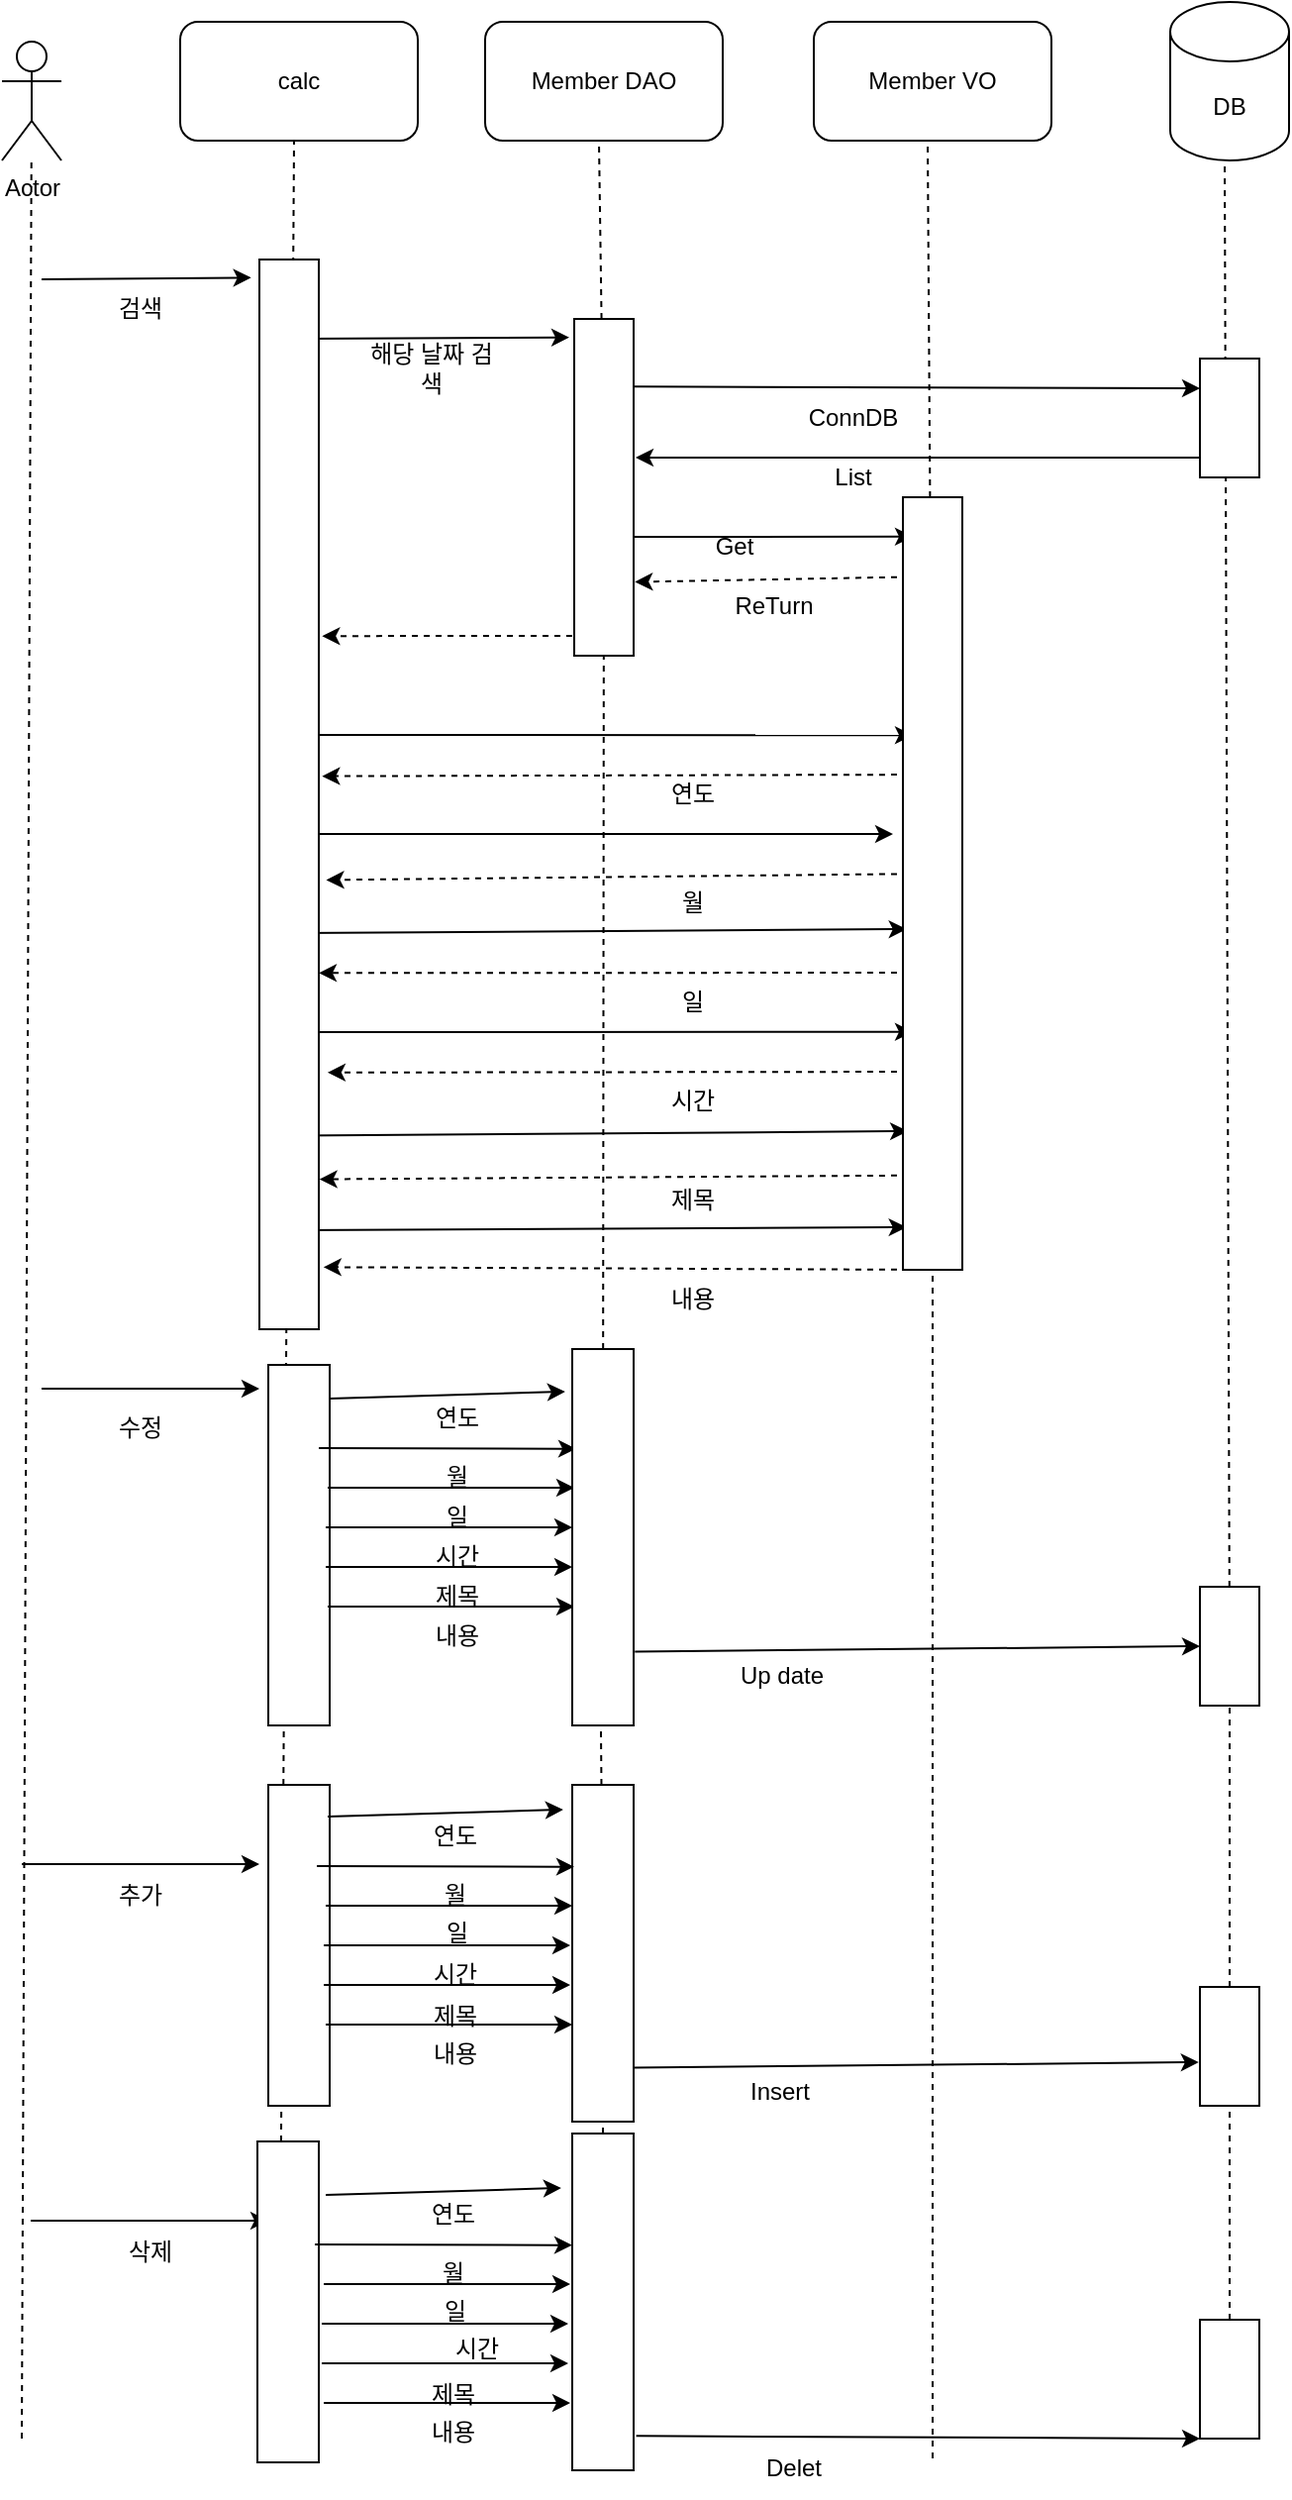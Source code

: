 <mxfile version="21.5.2" type="github">
  <diagram name="페이지-1" id="B76l2u0AhA5cJLtnicNG">
    <mxGraphModel dx="989" dy="510" grid="1" gridSize="10" guides="1" tooltips="1" connect="1" arrows="1" fold="1" page="1" pageScale="1" pageWidth="827" pageHeight="1169" math="0" shadow="0">
      <root>
        <mxCell id="0" />
        <mxCell id="1" parent="0" />
        <mxCell id="_OHsP3wWpLfE6RkFfQZZ-1" value="Actor" style="shape=umlActor;verticalLabelPosition=bottom;verticalAlign=top;html=1;outlineConnect=0;" vertex="1" parent="1">
          <mxGeometry x="50" y="480" width="30" height="60" as="geometry" />
        </mxCell>
        <mxCell id="_OHsP3wWpLfE6RkFfQZZ-2" value="DB" style="shape=cylinder3;whiteSpace=wrap;html=1;boundedLbl=1;backgroundOutline=1;size=15;" vertex="1" parent="1">
          <mxGeometry x="640" y="460" width="60" height="80" as="geometry" />
        </mxCell>
        <mxCell id="_OHsP3wWpLfE6RkFfQZZ-3" value="" style="endArrow=none;html=1;rounded=0;dashed=1;" edge="1" parent="1" target="_OHsP3wWpLfE6RkFfQZZ-1">
          <mxGeometry width="50" height="50" relative="1" as="geometry">
            <mxPoint x="60" y="1690" as="sourcePoint" />
            <mxPoint x="90" y="610" as="targetPoint" />
          </mxGeometry>
        </mxCell>
        <mxCell id="_OHsP3wWpLfE6RkFfQZZ-4" value="calc" style="rounded=1;whiteSpace=wrap;html=1;" vertex="1" parent="1">
          <mxGeometry x="140" y="470" width="120" height="60" as="geometry" />
        </mxCell>
        <mxCell id="_OHsP3wWpLfE6RkFfQZZ-6" value="Member DAO" style="rounded=1;whiteSpace=wrap;html=1;" vertex="1" parent="1">
          <mxGeometry x="294" y="470" width="120" height="60" as="geometry" />
        </mxCell>
        <mxCell id="_OHsP3wWpLfE6RkFfQZZ-7" value="Member VO" style="rounded=1;whiteSpace=wrap;html=1;" vertex="1" parent="1">
          <mxGeometry x="460" y="470" width="120" height="60" as="geometry" />
        </mxCell>
        <mxCell id="_OHsP3wWpLfE6RkFfQZZ-8" value="" style="endArrow=none;html=1;rounded=0;dashed=1;" edge="1" parent="1">
          <mxGeometry width="50" height="50" relative="1" as="geometry">
            <mxPoint x="190" y="1690" as="sourcePoint" />
            <mxPoint x="197.5" y="530" as="targetPoint" />
          </mxGeometry>
        </mxCell>
        <mxCell id="_OHsP3wWpLfE6RkFfQZZ-9" value="" style="endArrow=none;html=1;rounded=0;dashed=1;" edge="1" parent="1" source="_OHsP3wWpLfE6RkFfQZZ-35">
          <mxGeometry width="50" height="50" relative="1" as="geometry">
            <mxPoint x="357" y="1160" as="sourcePoint" />
            <mxPoint x="351.5" y="530" as="targetPoint" />
          </mxGeometry>
        </mxCell>
        <mxCell id="_OHsP3wWpLfE6RkFfQZZ-10" value="" style="endArrow=none;html=1;rounded=0;dashed=1;" edge="1" parent="1" source="_OHsP3wWpLfE6RkFfQZZ-37">
          <mxGeometry width="50" height="50" relative="1" as="geometry">
            <mxPoint x="522" y="1160" as="sourcePoint" />
            <mxPoint x="517.5" y="530" as="targetPoint" />
          </mxGeometry>
        </mxCell>
        <mxCell id="_OHsP3wWpLfE6RkFfQZZ-11" value="" style="endArrow=none;html=1;rounded=0;dashed=1;" edge="1" parent="1" source="_OHsP3wWpLfE6RkFfQZZ-71">
          <mxGeometry width="50" height="50" relative="1" as="geometry">
            <mxPoint x="670" y="1460" as="sourcePoint" />
            <mxPoint x="667.5" y="540" as="targetPoint" />
          </mxGeometry>
        </mxCell>
        <mxCell id="_OHsP3wWpLfE6RkFfQZZ-13" value="" style="endArrow=classic;html=1;rounded=0;entryX=-0.139;entryY=0.017;entryDx=0;entryDy=0;entryPerimeter=0;" edge="1" parent="1" target="_OHsP3wWpLfE6RkFfQZZ-32">
          <mxGeometry width="50" height="50" relative="1" as="geometry">
            <mxPoint x="70" y="600" as="sourcePoint" />
            <mxPoint x="170" y="600" as="targetPoint" />
          </mxGeometry>
        </mxCell>
        <mxCell id="_OHsP3wWpLfE6RkFfQZZ-14" value="" style="endArrow=classic;html=1;rounded=0;entryX=-0.083;entryY=0.055;entryDx=0;entryDy=0;entryPerimeter=0;" edge="1" parent="1" target="_OHsP3wWpLfE6RkFfQZZ-35">
          <mxGeometry width="50" height="50" relative="1" as="geometry">
            <mxPoint x="200" y="630" as="sourcePoint" />
            <mxPoint x="310" y="630" as="targetPoint" />
          </mxGeometry>
        </mxCell>
        <mxCell id="_OHsP3wWpLfE6RkFfQZZ-15" value="" style="endArrow=classic;html=1;rounded=0;entryX=0;entryY=0.25;entryDx=0;entryDy=0;exitX=0.998;exitY=0.201;exitDx=0;exitDy=0;exitPerimeter=0;" edge="1" parent="1" source="_OHsP3wWpLfE6RkFfQZZ-35" target="_OHsP3wWpLfE6RkFfQZZ-34">
          <mxGeometry width="50" height="50" relative="1" as="geometry">
            <mxPoint x="350" y="660" as="sourcePoint" />
            <mxPoint x="650" y="670" as="targetPoint" />
          </mxGeometry>
        </mxCell>
        <mxCell id="_OHsP3wWpLfE6RkFfQZZ-16" value="" style="endArrow=classic;html=1;rounded=0;" edge="1" parent="1">
          <mxGeometry width="50" height="50" relative="1" as="geometry">
            <mxPoint x="670" y="690" as="sourcePoint" />
            <mxPoint x="370" y="690" as="targetPoint" />
          </mxGeometry>
        </mxCell>
        <mxCell id="_OHsP3wWpLfE6RkFfQZZ-17" value="" style="endArrow=classic;html=1;rounded=0;entryX=0.167;entryY=0.051;entryDx=0;entryDy=0;entryPerimeter=0;" edge="1" parent="1" target="_OHsP3wWpLfE6RkFfQZZ-37">
          <mxGeometry width="50" height="50" relative="1" as="geometry">
            <mxPoint x="350" y="730" as="sourcePoint" />
            <mxPoint x="500" y="730" as="targetPoint" />
          </mxGeometry>
        </mxCell>
        <mxCell id="_OHsP3wWpLfE6RkFfQZZ-18" value="" style="endArrow=classic;html=1;rounded=0;dashed=1;entryX=1.021;entryY=0.781;entryDx=0;entryDy=0;entryPerimeter=0;" edge="1" parent="1" target="_OHsP3wWpLfE6RkFfQZZ-35">
          <mxGeometry width="50" height="50" relative="1" as="geometry">
            <mxPoint x="520" y="750" as="sourcePoint" />
            <mxPoint x="380" y="750" as="targetPoint" />
          </mxGeometry>
        </mxCell>
        <mxCell id="_OHsP3wWpLfE6RkFfQZZ-19" value="" style="endArrow=classic;html=1;rounded=0;dashed=1;entryX=1.056;entryY=0.352;entryDx=0;entryDy=0;entryPerimeter=0;" edge="1" parent="1" target="_OHsP3wWpLfE6RkFfQZZ-32">
          <mxGeometry width="50" height="50" relative="1" as="geometry">
            <mxPoint x="350" y="780" as="sourcePoint" />
            <mxPoint x="240" y="790" as="targetPoint" />
          </mxGeometry>
        </mxCell>
        <mxCell id="_OHsP3wWpLfE6RkFfQZZ-20" value="" style="endArrow=classic;html=1;rounded=0;entryX=0.167;entryY=0.308;entryDx=0;entryDy=0;entryPerimeter=0;" edge="1" parent="1" target="_OHsP3wWpLfE6RkFfQZZ-37">
          <mxGeometry width="50" height="50" relative="1" as="geometry">
            <mxPoint x="200" y="830" as="sourcePoint" />
            <mxPoint x="500" y="830" as="targetPoint" />
          </mxGeometry>
        </mxCell>
        <mxCell id="_OHsP3wWpLfE6RkFfQZZ-21" value="" style="endArrow=classic;html=1;rounded=0;dashed=1;entryX=1.056;entryY=0.483;entryDx=0;entryDy=0;entryPerimeter=0;" edge="1" parent="1" target="_OHsP3wWpLfE6RkFfQZZ-32">
          <mxGeometry width="50" height="50" relative="1" as="geometry">
            <mxPoint x="520" y="850" as="sourcePoint" />
            <mxPoint x="220" y="850" as="targetPoint" />
          </mxGeometry>
        </mxCell>
        <mxCell id="_OHsP3wWpLfE6RkFfQZZ-22" value="" style="endArrow=classic;html=1;rounded=0;" edge="1" parent="1">
          <mxGeometry width="50" height="50" relative="1" as="geometry">
            <mxPoint x="200" y="880" as="sourcePoint" />
            <mxPoint x="500" y="880" as="targetPoint" />
          </mxGeometry>
        </mxCell>
        <mxCell id="_OHsP3wWpLfE6RkFfQZZ-23" value="" style="endArrow=classic;html=1;rounded=0;entryX=1.125;entryY=0.58;entryDx=0;entryDy=0;entryPerimeter=0;dashed=1;" edge="1" parent="1" target="_OHsP3wWpLfE6RkFfQZZ-32">
          <mxGeometry width="50" height="50" relative="1" as="geometry">
            <mxPoint x="520" y="900" as="sourcePoint" />
            <mxPoint x="220" y="900" as="targetPoint" />
          </mxGeometry>
        </mxCell>
        <mxCell id="_OHsP3wWpLfE6RkFfQZZ-24" value="" style="endArrow=classic;html=1;rounded=0;entryX=0.062;entryY=0.559;entryDx=0;entryDy=0;entryPerimeter=0;" edge="1" parent="1" target="_OHsP3wWpLfE6RkFfQZZ-37">
          <mxGeometry width="50" height="50" relative="1" as="geometry">
            <mxPoint x="200" y="930" as="sourcePoint" />
            <mxPoint x="490" y="930" as="targetPoint" />
          </mxGeometry>
        </mxCell>
        <mxCell id="_OHsP3wWpLfE6RkFfQZZ-25" value="" style="endArrow=classic;html=1;rounded=0;entryX=1;entryY=0.667;entryDx=0;entryDy=0;entryPerimeter=0;dashed=1;" edge="1" parent="1" target="_OHsP3wWpLfE6RkFfQZZ-32">
          <mxGeometry width="50" height="50" relative="1" as="geometry">
            <mxPoint x="520" y="950" as="sourcePoint" />
            <mxPoint x="230" y="950" as="targetPoint" />
          </mxGeometry>
        </mxCell>
        <mxCell id="_OHsP3wWpLfE6RkFfQZZ-26" value="" style="endArrow=classic;html=1;rounded=0;entryX=0.167;entryY=0.692;entryDx=0;entryDy=0;entryPerimeter=0;" edge="1" parent="1" target="_OHsP3wWpLfE6RkFfQZZ-37">
          <mxGeometry width="50" height="50" relative="1" as="geometry">
            <mxPoint x="200" y="980" as="sourcePoint" />
            <mxPoint x="500" y="980" as="targetPoint" />
          </mxGeometry>
        </mxCell>
        <mxCell id="_OHsP3wWpLfE6RkFfQZZ-27" value="" style="endArrow=classic;html=1;rounded=0;entryX=1.148;entryY=0.76;entryDx=0;entryDy=0;entryPerimeter=0;dashed=1;" edge="1" parent="1" target="_OHsP3wWpLfE6RkFfQZZ-32">
          <mxGeometry width="50" height="50" relative="1" as="geometry">
            <mxPoint x="520" y="1000" as="sourcePoint" />
            <mxPoint x="250" y="1000" as="targetPoint" />
          </mxGeometry>
        </mxCell>
        <mxCell id="_OHsP3wWpLfE6RkFfQZZ-28" value="" style="endArrow=classic;html=1;rounded=0;entryX=0.085;entryY=0.789;entryDx=0;entryDy=0;entryPerimeter=0;" edge="1" parent="1">
          <mxGeometry width="50" height="50" relative="1" as="geometry">
            <mxPoint x="200" y="1032.29" as="sourcePoint" />
            <mxPoint x="507.55" y="1030.0" as="targetPoint" />
          </mxGeometry>
        </mxCell>
        <mxCell id="_OHsP3wWpLfE6RkFfQZZ-29" value="" style="endArrow=classic;html=1;rounded=0;entryX=1.01;entryY=0.837;entryDx=0;entryDy=0;entryPerimeter=0;dashed=1;" edge="1" parent="1">
          <mxGeometry width="50" height="50" relative="1" as="geometry">
            <mxPoint x="520" y="1052.29" as="sourcePoint" />
            <mxPoint x="210.3" y="1054.27" as="targetPoint" />
          </mxGeometry>
        </mxCell>
        <mxCell id="_OHsP3wWpLfE6RkFfQZZ-30" value="" style="endArrow=classic;html=1;rounded=0;entryX=0.062;entryY=0.909;entryDx=0;entryDy=0;entryPerimeter=0;" edge="1" parent="1">
          <mxGeometry width="50" height="50" relative="1" as="geometry">
            <mxPoint x="200" y="1080" as="sourcePoint" />
            <mxPoint x="506.86" y="1078.51" as="targetPoint" />
          </mxGeometry>
        </mxCell>
        <mxCell id="_OHsP3wWpLfE6RkFfQZZ-31" value="" style="endArrow=classic;html=1;rounded=0;entryX=1.079;entryY=0.916;entryDx=0;entryDy=0;entryPerimeter=0;dashed=1;" edge="1" parent="1">
          <mxGeometry width="50" height="50" relative="1" as="geometry">
            <mxPoint x="520" y="1100" as="sourcePoint" />
            <mxPoint x="212.37" y="1098.64" as="targetPoint" />
          </mxGeometry>
        </mxCell>
        <mxCell id="_OHsP3wWpLfE6RkFfQZZ-32" value="" style="rounded=0;whiteSpace=wrap;html=1;" vertex="1" parent="1">
          <mxGeometry x="180" y="590" width="30" height="540" as="geometry" />
        </mxCell>
        <mxCell id="_OHsP3wWpLfE6RkFfQZZ-34" value="" style="rounded=0;whiteSpace=wrap;html=1;" vertex="1" parent="1">
          <mxGeometry x="655" y="640" width="30" height="60" as="geometry" />
        </mxCell>
        <mxCell id="_OHsP3wWpLfE6RkFfQZZ-36" value="" style="endArrow=none;html=1;rounded=0;dashed=1;" edge="1" parent="1" target="_OHsP3wWpLfE6RkFfQZZ-35">
          <mxGeometry width="50" height="50" relative="1" as="geometry">
            <mxPoint x="353.59" y="1140" as="sourcePoint" />
            <mxPoint x="351.5" y="530" as="targetPoint" />
          </mxGeometry>
        </mxCell>
        <mxCell id="_OHsP3wWpLfE6RkFfQZZ-35" value="" style="rounded=0;whiteSpace=wrap;html=1;" vertex="1" parent="1">
          <mxGeometry x="339" y="620" width="30" height="170" as="geometry" />
        </mxCell>
        <mxCell id="_OHsP3wWpLfE6RkFfQZZ-38" value="" style="endArrow=none;html=1;rounded=0;dashed=1;" edge="1" parent="1" target="_OHsP3wWpLfE6RkFfQZZ-37">
          <mxGeometry width="50" height="50" relative="1" as="geometry">
            <mxPoint x="520" y="1700" as="sourcePoint" />
            <mxPoint x="517.5" y="530" as="targetPoint" />
          </mxGeometry>
        </mxCell>
        <mxCell id="_OHsP3wWpLfE6RkFfQZZ-37" value="" style="rounded=0;whiteSpace=wrap;html=1;" vertex="1" parent="1">
          <mxGeometry x="505" y="710" width="30" height="390" as="geometry" />
        </mxCell>
        <mxCell id="_OHsP3wWpLfE6RkFfQZZ-39" value="검색" style="text;html=1;strokeColor=none;fillColor=none;align=center;verticalAlign=middle;whiteSpace=wrap;rounded=0;" vertex="1" parent="1">
          <mxGeometry x="90" y="600" width="60" height="30" as="geometry" />
        </mxCell>
        <mxCell id="_OHsP3wWpLfE6RkFfQZZ-40" value="해당 날짜 검색" style="text;html=1;strokeColor=none;fillColor=none;align=center;verticalAlign=middle;whiteSpace=wrap;rounded=0;" vertex="1" parent="1">
          <mxGeometry x="234" y="630" width="66" height="30" as="geometry" />
        </mxCell>
        <mxCell id="_OHsP3wWpLfE6RkFfQZZ-41" value="ConnDB" style="text;html=1;strokeColor=none;fillColor=none;align=center;verticalAlign=middle;whiteSpace=wrap;rounded=0;" vertex="1" parent="1">
          <mxGeometry x="450" y="655" width="60" height="30" as="geometry" />
        </mxCell>
        <mxCell id="_OHsP3wWpLfE6RkFfQZZ-42" value="List" style="text;html=1;strokeColor=none;fillColor=none;align=center;verticalAlign=middle;whiteSpace=wrap;rounded=0;" vertex="1" parent="1">
          <mxGeometry x="450" y="685" width="60" height="30" as="geometry" />
        </mxCell>
        <mxCell id="_OHsP3wWpLfE6RkFfQZZ-43" value="Get" style="text;html=1;strokeColor=none;fillColor=none;align=center;verticalAlign=middle;whiteSpace=wrap;rounded=0;" vertex="1" parent="1">
          <mxGeometry x="390" y="720" width="60" height="30" as="geometry" />
        </mxCell>
        <mxCell id="_OHsP3wWpLfE6RkFfQZZ-44" value="ReTurn" style="text;html=1;strokeColor=none;fillColor=none;align=center;verticalAlign=middle;whiteSpace=wrap;rounded=0;" vertex="1" parent="1">
          <mxGeometry x="410" y="750" width="60" height="30" as="geometry" />
        </mxCell>
        <mxCell id="_OHsP3wWpLfE6RkFfQZZ-45" value="연도" style="text;html=1;strokeColor=none;fillColor=none;align=center;verticalAlign=middle;whiteSpace=wrap;rounded=0;" vertex="1" parent="1">
          <mxGeometry x="369" y="845" width="60" height="30" as="geometry" />
        </mxCell>
        <mxCell id="_OHsP3wWpLfE6RkFfQZZ-46" value="월" style="text;html=1;strokeColor=none;fillColor=none;align=center;verticalAlign=middle;whiteSpace=wrap;rounded=0;" vertex="1" parent="1">
          <mxGeometry x="369" y="900" width="60" height="30" as="geometry" />
        </mxCell>
        <mxCell id="_OHsP3wWpLfE6RkFfQZZ-47" value="일" style="text;html=1;strokeColor=none;fillColor=none;align=center;verticalAlign=middle;whiteSpace=wrap;rounded=0;" vertex="1" parent="1">
          <mxGeometry x="369" y="950" width="60" height="30" as="geometry" />
        </mxCell>
        <mxCell id="_OHsP3wWpLfE6RkFfQZZ-48" value="시간" style="text;html=1;strokeColor=none;fillColor=none;align=center;verticalAlign=middle;whiteSpace=wrap;rounded=0;" vertex="1" parent="1">
          <mxGeometry x="369" y="1000" width="60" height="30" as="geometry" />
        </mxCell>
        <mxCell id="_OHsP3wWpLfE6RkFfQZZ-49" value="제목" style="text;html=1;strokeColor=none;fillColor=none;align=center;verticalAlign=middle;whiteSpace=wrap;rounded=0;" vertex="1" parent="1">
          <mxGeometry x="369" y="1050" width="60" height="30" as="geometry" />
        </mxCell>
        <mxCell id="_OHsP3wWpLfE6RkFfQZZ-50" value="내용" style="text;html=1;strokeColor=none;fillColor=none;align=center;verticalAlign=middle;whiteSpace=wrap;rounded=0;" vertex="1" parent="1">
          <mxGeometry x="369" y="1100" width="60" height="30" as="geometry" />
        </mxCell>
        <mxCell id="_OHsP3wWpLfE6RkFfQZZ-52" value="" style="endArrow=classic;html=1;rounded=0;" edge="1" parent="1">
          <mxGeometry width="50" height="50" relative="1" as="geometry">
            <mxPoint x="70" y="1160" as="sourcePoint" />
            <mxPoint x="180" y="1160" as="targetPoint" />
          </mxGeometry>
        </mxCell>
        <mxCell id="_OHsP3wWpLfE6RkFfQZZ-53" value="" style="rounded=0;whiteSpace=wrap;html=1;" vertex="1" parent="1">
          <mxGeometry x="184.5" y="1148" width="31" height="182" as="geometry" />
        </mxCell>
        <mxCell id="_OHsP3wWpLfE6RkFfQZZ-54" value="수정" style="text;html=1;strokeColor=none;fillColor=none;align=center;verticalAlign=middle;whiteSpace=wrap;rounded=0;" vertex="1" parent="1">
          <mxGeometry x="90" y="1165" width="60" height="30" as="geometry" />
        </mxCell>
        <mxCell id="_OHsP3wWpLfE6RkFfQZZ-56" value="" style="endArrow=none;html=1;rounded=0;dashed=1;" edge="1" parent="1" source="_OHsP3wWpLfE6RkFfQZZ-78">
          <mxGeometry width="50" height="50" relative="1" as="geometry">
            <mxPoint x="350" y="1560" as="sourcePoint" />
            <mxPoint x="352.477" y="1330" as="targetPoint" />
          </mxGeometry>
        </mxCell>
        <mxCell id="_OHsP3wWpLfE6RkFfQZZ-57" value="" style="endArrow=classic;html=1;rounded=0;entryX=-0.115;entryY=0.113;entryDx=0;entryDy=0;entryPerimeter=0;" edge="1" parent="1">
          <mxGeometry width="50" height="50" relative="1" as="geometry">
            <mxPoint x="215.5" y="1165" as="sourcePoint" />
            <mxPoint x="334.435" y="1161.47" as="targetPoint" />
          </mxGeometry>
        </mxCell>
        <mxCell id="_OHsP3wWpLfE6RkFfQZZ-58" value="" style="endArrow=classic;html=1;rounded=0;" edge="1" parent="1">
          <mxGeometry width="50" height="50" relative="1" as="geometry">
            <mxPoint x="210" y="1190" as="sourcePoint" />
            <mxPoint x="340" y="1190.34" as="targetPoint" />
          </mxGeometry>
        </mxCell>
        <mxCell id="_OHsP3wWpLfE6RkFfQZZ-59" value="" style="endArrow=classic;html=1;rounded=0;" edge="1" parent="1">
          <mxGeometry width="50" height="50" relative="1" as="geometry">
            <mxPoint x="214.5" y="1210" as="sourcePoint" />
            <mxPoint x="339" y="1210" as="targetPoint" />
          </mxGeometry>
        </mxCell>
        <mxCell id="_OHsP3wWpLfE6RkFfQZZ-60" value="" style="endArrow=classic;html=1;rounded=0;" edge="1" parent="1">
          <mxGeometry width="50" height="50" relative="1" as="geometry">
            <mxPoint x="213.5" y="1230" as="sourcePoint" />
            <mxPoint x="338" y="1230" as="targetPoint" />
          </mxGeometry>
        </mxCell>
        <mxCell id="_OHsP3wWpLfE6RkFfQZZ-61" value="" style="endArrow=classic;html=1;rounded=0;" edge="1" parent="1">
          <mxGeometry width="50" height="50" relative="1" as="geometry">
            <mxPoint x="213.5" y="1250" as="sourcePoint" />
            <mxPoint x="338" y="1250" as="targetPoint" />
          </mxGeometry>
        </mxCell>
        <mxCell id="_OHsP3wWpLfE6RkFfQZZ-62" value="" style="endArrow=classic;html=1;rounded=0;" edge="1" parent="1">
          <mxGeometry width="50" height="50" relative="1" as="geometry">
            <mxPoint x="214.5" y="1270" as="sourcePoint" />
            <mxPoint x="339" y="1270" as="targetPoint" />
          </mxGeometry>
        </mxCell>
        <mxCell id="_OHsP3wWpLfE6RkFfQZZ-64" value="연도" style="text;html=1;strokeColor=none;fillColor=none;align=center;verticalAlign=middle;whiteSpace=wrap;rounded=0;" vertex="1" parent="1">
          <mxGeometry x="250" y="1160" width="60" height="30" as="geometry" />
        </mxCell>
        <mxCell id="_OHsP3wWpLfE6RkFfQZZ-66" value="월" style="text;html=1;strokeColor=none;fillColor=none;align=center;verticalAlign=middle;whiteSpace=wrap;rounded=0;" vertex="1" parent="1">
          <mxGeometry x="250" y="1190" width="60" height="30" as="geometry" />
        </mxCell>
        <mxCell id="_OHsP3wWpLfE6RkFfQZZ-67" value="일" style="text;html=1;strokeColor=none;fillColor=none;align=center;verticalAlign=middle;whiteSpace=wrap;rounded=0;" vertex="1" parent="1">
          <mxGeometry x="250" y="1210" width="60" height="30" as="geometry" />
        </mxCell>
        <mxCell id="_OHsP3wWpLfE6RkFfQZZ-68" value="시간" style="text;html=1;strokeColor=none;fillColor=none;align=center;verticalAlign=middle;whiteSpace=wrap;rounded=0;" vertex="1" parent="1">
          <mxGeometry x="250" y="1230" width="60" height="30" as="geometry" />
        </mxCell>
        <mxCell id="_OHsP3wWpLfE6RkFfQZZ-69" value="제목" style="text;html=1;strokeColor=none;fillColor=none;align=center;verticalAlign=middle;whiteSpace=wrap;rounded=0;" vertex="1" parent="1">
          <mxGeometry x="250" y="1250" width="60" height="30" as="geometry" />
        </mxCell>
        <mxCell id="_OHsP3wWpLfE6RkFfQZZ-70" value="내용" style="text;html=1;strokeColor=none;fillColor=none;align=center;verticalAlign=middle;whiteSpace=wrap;rounded=0;" vertex="1" parent="1">
          <mxGeometry x="250" y="1270" width="60" height="30" as="geometry" />
        </mxCell>
        <mxCell id="_OHsP3wWpLfE6RkFfQZZ-72" value="" style="endArrow=none;html=1;rounded=0;dashed=1;" edge="1" parent="1" source="_OHsP3wWpLfE6RkFfQZZ-125" target="_OHsP3wWpLfE6RkFfQZZ-71">
          <mxGeometry width="50" height="50" relative="1" as="geometry">
            <mxPoint x="670" y="1690" as="sourcePoint" />
            <mxPoint x="667.5" y="540" as="targetPoint" />
          </mxGeometry>
        </mxCell>
        <mxCell id="_OHsP3wWpLfE6RkFfQZZ-71" value="" style="rounded=0;whiteSpace=wrap;html=1;" vertex="1" parent="1">
          <mxGeometry x="655" y="1260" width="30" height="60" as="geometry" />
        </mxCell>
        <mxCell id="_OHsP3wWpLfE6RkFfQZZ-73" value="" style="endArrow=classic;html=1;rounded=0;exitX=1.02;exitY=0.804;exitDx=0;exitDy=0;exitPerimeter=0;entryX=0;entryY=0.5;entryDx=0;entryDy=0;" edge="1" parent="1" target="_OHsP3wWpLfE6RkFfQZZ-71">
          <mxGeometry width="50" height="50" relative="1" as="geometry">
            <mxPoint x="369.62" y="1292.76" as="sourcePoint" />
            <mxPoint x="460" y="1290" as="targetPoint" />
          </mxGeometry>
        </mxCell>
        <mxCell id="_OHsP3wWpLfE6RkFfQZZ-74" value="Up date" style="text;html=1;strokeColor=none;fillColor=none;align=center;verticalAlign=middle;whiteSpace=wrap;rounded=0;" vertex="1" parent="1">
          <mxGeometry x="414" y="1290" width="60" height="30" as="geometry" />
        </mxCell>
        <mxCell id="_OHsP3wWpLfE6RkFfQZZ-76" value="" style="rounded=0;whiteSpace=wrap;html=1;" vertex="1" parent="1">
          <mxGeometry x="184.5" y="1360" width="31" height="162" as="geometry" />
        </mxCell>
        <mxCell id="_OHsP3wWpLfE6RkFfQZZ-77" value="" style="rounded=0;whiteSpace=wrap;html=1;" vertex="1" parent="1">
          <mxGeometry x="338" y="1140" width="31" height="190" as="geometry" />
        </mxCell>
        <mxCell id="_OHsP3wWpLfE6RkFfQZZ-79" value="" style="endArrow=none;html=1;rounded=0;dashed=1;" edge="1" parent="1" source="_OHsP3wWpLfE6RkFfQZZ-111" target="_OHsP3wWpLfE6RkFfQZZ-78">
          <mxGeometry width="50" height="50" relative="1" as="geometry">
            <mxPoint x="353" y="1690" as="sourcePoint" />
            <mxPoint x="352.477" y="1330" as="targetPoint" />
          </mxGeometry>
        </mxCell>
        <mxCell id="_OHsP3wWpLfE6RkFfQZZ-78" value="" style="rounded=0;whiteSpace=wrap;html=1;" vertex="1" parent="1">
          <mxGeometry x="338" y="1360" width="31" height="170" as="geometry" />
        </mxCell>
        <mxCell id="_OHsP3wWpLfE6RkFfQZZ-80" value="" style="rounded=0;whiteSpace=wrap;html=1;" vertex="1" parent="1">
          <mxGeometry x="655" y="1462" width="30" height="60" as="geometry" />
        </mxCell>
        <mxCell id="_OHsP3wWpLfE6RkFfQZZ-92" value="" style="endArrow=classic;html=1;rounded=0;entryX=-0.115;entryY=0.113;entryDx=0;entryDy=0;entryPerimeter=0;" edge="1" parent="1">
          <mxGeometry width="50" height="50" relative="1" as="geometry">
            <mxPoint x="214.5" y="1376" as="sourcePoint" />
            <mxPoint x="333.435" y="1372.47" as="targetPoint" />
          </mxGeometry>
        </mxCell>
        <mxCell id="_OHsP3wWpLfE6RkFfQZZ-93" value="" style="endArrow=classic;html=1;rounded=0;" edge="1" parent="1">
          <mxGeometry width="50" height="50" relative="1" as="geometry">
            <mxPoint x="209" y="1401" as="sourcePoint" />
            <mxPoint x="339" y="1401.34" as="targetPoint" />
          </mxGeometry>
        </mxCell>
        <mxCell id="_OHsP3wWpLfE6RkFfQZZ-94" value="" style="endArrow=classic;html=1;rounded=0;" edge="1" parent="1">
          <mxGeometry width="50" height="50" relative="1" as="geometry">
            <mxPoint x="213.5" y="1421" as="sourcePoint" />
            <mxPoint x="338" y="1421" as="targetPoint" />
          </mxGeometry>
        </mxCell>
        <mxCell id="_OHsP3wWpLfE6RkFfQZZ-95" value="" style="endArrow=classic;html=1;rounded=0;" edge="1" parent="1">
          <mxGeometry width="50" height="50" relative="1" as="geometry">
            <mxPoint x="212.5" y="1441" as="sourcePoint" />
            <mxPoint x="337" y="1441" as="targetPoint" />
          </mxGeometry>
        </mxCell>
        <mxCell id="_OHsP3wWpLfE6RkFfQZZ-96" value="" style="endArrow=classic;html=1;rounded=0;" edge="1" parent="1">
          <mxGeometry width="50" height="50" relative="1" as="geometry">
            <mxPoint x="212.5" y="1461" as="sourcePoint" />
            <mxPoint x="337" y="1461" as="targetPoint" />
          </mxGeometry>
        </mxCell>
        <mxCell id="_OHsP3wWpLfE6RkFfQZZ-97" value="" style="endArrow=classic;html=1;rounded=0;" edge="1" parent="1">
          <mxGeometry width="50" height="50" relative="1" as="geometry">
            <mxPoint x="213.5" y="1481" as="sourcePoint" />
            <mxPoint x="338" y="1481" as="targetPoint" />
          </mxGeometry>
        </mxCell>
        <mxCell id="_OHsP3wWpLfE6RkFfQZZ-98" value="연도" style="text;html=1;strokeColor=none;fillColor=none;align=center;verticalAlign=middle;whiteSpace=wrap;rounded=0;" vertex="1" parent="1">
          <mxGeometry x="249" y="1371" width="60" height="30" as="geometry" />
        </mxCell>
        <mxCell id="_OHsP3wWpLfE6RkFfQZZ-99" value="월" style="text;html=1;strokeColor=none;fillColor=none;align=center;verticalAlign=middle;whiteSpace=wrap;rounded=0;" vertex="1" parent="1">
          <mxGeometry x="249" y="1401" width="60" height="30" as="geometry" />
        </mxCell>
        <mxCell id="_OHsP3wWpLfE6RkFfQZZ-100" value="시간" style="text;html=1;strokeColor=none;fillColor=none;align=center;verticalAlign=middle;whiteSpace=wrap;rounded=0;" vertex="1" parent="1">
          <mxGeometry x="249" y="1441" width="60" height="30" as="geometry" />
        </mxCell>
        <mxCell id="_OHsP3wWpLfE6RkFfQZZ-101" value="내용" style="text;html=1;strokeColor=none;fillColor=none;align=center;verticalAlign=middle;whiteSpace=wrap;rounded=0;" vertex="1" parent="1">
          <mxGeometry x="249" y="1481" width="60" height="30" as="geometry" />
        </mxCell>
        <mxCell id="_OHsP3wWpLfE6RkFfQZZ-102" value="일" style="text;html=1;strokeColor=none;fillColor=none;align=center;verticalAlign=middle;whiteSpace=wrap;rounded=0;" vertex="1" parent="1">
          <mxGeometry x="250" y="1420" width="60" height="30" as="geometry" />
        </mxCell>
        <mxCell id="_OHsP3wWpLfE6RkFfQZZ-103" value="제목" style="text;html=1;strokeColor=none;fillColor=none;align=center;verticalAlign=middle;whiteSpace=wrap;rounded=0;" vertex="1" parent="1">
          <mxGeometry x="249" y="1462" width="60" height="30" as="geometry" />
        </mxCell>
        <mxCell id="_OHsP3wWpLfE6RkFfQZZ-104" value="" style="endArrow=classic;html=1;rounded=0;" edge="1" parent="1">
          <mxGeometry width="50" height="50" relative="1" as="geometry">
            <mxPoint x="60" y="1400" as="sourcePoint" />
            <mxPoint x="180" y="1400" as="targetPoint" />
          </mxGeometry>
        </mxCell>
        <mxCell id="_OHsP3wWpLfE6RkFfQZZ-105" value="추가" style="text;html=1;strokeColor=none;fillColor=none;align=center;verticalAlign=middle;whiteSpace=wrap;rounded=0;" vertex="1" parent="1">
          <mxGeometry x="90" y="1401" width="60" height="30" as="geometry" />
        </mxCell>
        <mxCell id="_OHsP3wWpLfE6RkFfQZZ-106" value="" style="endArrow=classic;html=1;rounded=0;exitX=1.02;exitY=0.804;exitDx=0;exitDy=0;exitPerimeter=0;entryX=0;entryY=0.5;entryDx=0;entryDy=0;" edge="1" parent="1">
          <mxGeometry width="50" height="50" relative="1" as="geometry">
            <mxPoint x="369.0" y="1502.76" as="sourcePoint" />
            <mxPoint x="654.38" y="1500" as="targetPoint" />
          </mxGeometry>
        </mxCell>
        <mxCell id="_OHsP3wWpLfE6RkFfQZZ-107" value="Insert" style="text;html=1;strokeColor=none;fillColor=none;align=center;verticalAlign=middle;whiteSpace=wrap;rounded=0;" vertex="1" parent="1">
          <mxGeometry x="413.38" y="1500" width="60" height="30" as="geometry" />
        </mxCell>
        <mxCell id="_OHsP3wWpLfE6RkFfQZZ-108" value="" style="endArrow=classic;html=1;rounded=0;" edge="1" parent="1">
          <mxGeometry width="50" height="50" relative="1" as="geometry">
            <mxPoint x="64.5" y="1580" as="sourcePoint" />
            <mxPoint x="184.5" y="1580" as="targetPoint" />
          </mxGeometry>
        </mxCell>
        <mxCell id="_OHsP3wWpLfE6RkFfQZZ-109" value="삭제" style="text;html=1;strokeColor=none;fillColor=none;align=center;verticalAlign=middle;whiteSpace=wrap;rounded=0;" vertex="1" parent="1">
          <mxGeometry x="94.5" y="1581" width="60" height="30" as="geometry" />
        </mxCell>
        <mxCell id="_OHsP3wWpLfE6RkFfQZZ-110" value="" style="rounded=0;whiteSpace=wrap;html=1;" vertex="1" parent="1">
          <mxGeometry x="179" y="1540" width="31" height="162" as="geometry" />
        </mxCell>
        <mxCell id="_OHsP3wWpLfE6RkFfQZZ-112" value="" style="endArrow=none;html=1;rounded=0;dashed=1;" edge="1" parent="1" target="_OHsP3wWpLfE6RkFfQZZ-111">
          <mxGeometry width="50" height="50" relative="1" as="geometry">
            <mxPoint x="353" y="1690" as="sourcePoint" />
            <mxPoint x="353" y="1530" as="targetPoint" />
          </mxGeometry>
        </mxCell>
        <mxCell id="_OHsP3wWpLfE6RkFfQZZ-111" value="" style="rounded=0;whiteSpace=wrap;html=1;" vertex="1" parent="1">
          <mxGeometry x="338" y="1536" width="31" height="170" as="geometry" />
        </mxCell>
        <mxCell id="_OHsP3wWpLfE6RkFfQZZ-113" value="" style="endArrow=classic;html=1;rounded=0;entryX=-0.115;entryY=0.113;entryDx=0;entryDy=0;entryPerimeter=0;" edge="1" parent="1">
          <mxGeometry width="50" height="50" relative="1" as="geometry">
            <mxPoint x="213.5" y="1567" as="sourcePoint" />
            <mxPoint x="332.435" y="1563.47" as="targetPoint" />
          </mxGeometry>
        </mxCell>
        <mxCell id="_OHsP3wWpLfE6RkFfQZZ-114" value="" style="endArrow=classic;html=1;rounded=0;" edge="1" parent="1">
          <mxGeometry width="50" height="50" relative="1" as="geometry">
            <mxPoint x="208" y="1592" as="sourcePoint" />
            <mxPoint x="338" y="1592.34" as="targetPoint" />
          </mxGeometry>
        </mxCell>
        <mxCell id="_OHsP3wWpLfE6RkFfQZZ-115" value="" style="endArrow=classic;html=1;rounded=0;" edge="1" parent="1">
          <mxGeometry width="50" height="50" relative="1" as="geometry">
            <mxPoint x="212.5" y="1612" as="sourcePoint" />
            <mxPoint x="337" y="1612" as="targetPoint" />
          </mxGeometry>
        </mxCell>
        <mxCell id="_OHsP3wWpLfE6RkFfQZZ-116" value="" style="endArrow=classic;html=1;rounded=0;" edge="1" parent="1">
          <mxGeometry width="50" height="50" relative="1" as="geometry">
            <mxPoint x="211.5" y="1632" as="sourcePoint" />
            <mxPoint x="336" y="1632" as="targetPoint" />
          </mxGeometry>
        </mxCell>
        <mxCell id="_OHsP3wWpLfE6RkFfQZZ-117" value="" style="endArrow=classic;html=1;rounded=0;" edge="1" parent="1">
          <mxGeometry width="50" height="50" relative="1" as="geometry">
            <mxPoint x="211.5" y="1652" as="sourcePoint" />
            <mxPoint x="336" y="1652" as="targetPoint" />
          </mxGeometry>
        </mxCell>
        <mxCell id="_OHsP3wWpLfE6RkFfQZZ-118" value="" style="endArrow=classic;html=1;rounded=0;" edge="1" parent="1">
          <mxGeometry width="50" height="50" relative="1" as="geometry">
            <mxPoint x="212.5" y="1672" as="sourcePoint" />
            <mxPoint x="337" y="1672" as="targetPoint" />
          </mxGeometry>
        </mxCell>
        <mxCell id="_OHsP3wWpLfE6RkFfQZZ-119" value="연도" style="text;html=1;strokeColor=none;fillColor=none;align=center;verticalAlign=middle;whiteSpace=wrap;rounded=0;" vertex="1" parent="1">
          <mxGeometry x="248" y="1562" width="60" height="30" as="geometry" />
        </mxCell>
        <mxCell id="_OHsP3wWpLfE6RkFfQZZ-120" value="월" style="text;html=1;strokeColor=none;fillColor=none;align=center;verticalAlign=middle;whiteSpace=wrap;rounded=0;" vertex="1" parent="1">
          <mxGeometry x="248" y="1592" width="60" height="30" as="geometry" />
        </mxCell>
        <mxCell id="_OHsP3wWpLfE6RkFfQZZ-121" value="내용" style="text;html=1;strokeColor=none;fillColor=none;align=center;verticalAlign=middle;whiteSpace=wrap;rounded=0;" vertex="1" parent="1">
          <mxGeometry x="248" y="1672" width="60" height="30" as="geometry" />
        </mxCell>
        <mxCell id="_OHsP3wWpLfE6RkFfQZZ-122" value="일" style="text;html=1;strokeColor=none;fillColor=none;align=center;verticalAlign=middle;whiteSpace=wrap;rounded=0;" vertex="1" parent="1">
          <mxGeometry x="249" y="1611" width="60" height="30" as="geometry" />
        </mxCell>
        <mxCell id="_OHsP3wWpLfE6RkFfQZZ-123" value="제목" style="text;html=1;strokeColor=none;fillColor=none;align=center;verticalAlign=middle;whiteSpace=wrap;rounded=0;" vertex="1" parent="1">
          <mxGeometry x="248" y="1653" width="60" height="30" as="geometry" />
        </mxCell>
        <mxCell id="_OHsP3wWpLfE6RkFfQZZ-124" value="시간" style="text;html=1;strokeColor=none;fillColor=none;align=center;verticalAlign=middle;whiteSpace=wrap;rounded=0;" vertex="1" parent="1">
          <mxGeometry x="260" y="1630" width="60" height="30" as="geometry" />
        </mxCell>
        <mxCell id="_OHsP3wWpLfE6RkFfQZZ-126" value="" style="endArrow=classic;html=1;rounded=0;exitX=1.042;exitY=0.898;exitDx=0;exitDy=0;exitPerimeter=0;entryX=0;entryY=1;entryDx=0;entryDy=0;" edge="1" parent="1" source="_OHsP3wWpLfE6RkFfQZZ-111" target="_OHsP3wWpLfE6RkFfQZZ-125">
          <mxGeometry width="50" height="50" relative="1" as="geometry">
            <mxPoint x="440" y="1670" as="sourcePoint" />
            <mxPoint x="490" y="1620" as="targetPoint" />
          </mxGeometry>
        </mxCell>
        <mxCell id="_OHsP3wWpLfE6RkFfQZZ-128" value="" style="endArrow=none;html=1;rounded=0;dashed=1;" edge="1" parent="1" target="_OHsP3wWpLfE6RkFfQZZ-125">
          <mxGeometry width="50" height="50" relative="1" as="geometry">
            <mxPoint x="670" y="1690" as="sourcePoint" />
            <mxPoint x="670" y="1320" as="targetPoint" />
          </mxGeometry>
        </mxCell>
        <mxCell id="_OHsP3wWpLfE6RkFfQZZ-125" value="" style="rounded=0;whiteSpace=wrap;html=1;" vertex="1" parent="1">
          <mxGeometry x="655" y="1630" width="30" height="60" as="geometry" />
        </mxCell>
        <mxCell id="_OHsP3wWpLfE6RkFfQZZ-129" value="Delet" style="text;html=1;strokeColor=none;fillColor=none;align=center;verticalAlign=middle;whiteSpace=wrap;rounded=0;" vertex="1" parent="1">
          <mxGeometry x="420" y="1690" width="60" height="30" as="geometry" />
        </mxCell>
      </root>
    </mxGraphModel>
  </diagram>
</mxfile>
